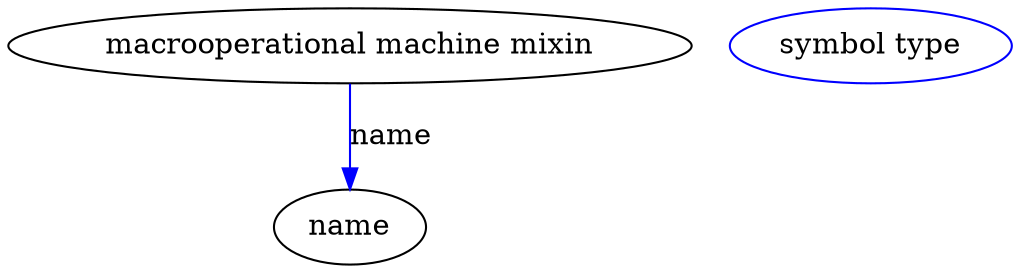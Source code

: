 digraph {
	graph [bb="0,0,480.38,123"];
	node [label="\N"];
	"macrooperational machine mixin"	 [height=0.5,
		label="macrooperational machine mixin",
		pos="163.79,105",
		width=4.5496];
	name	 [height=0.5,
		pos="163.79,18",
		width=1.011];
	"macrooperational machine mixin" -> name	 [color=blue,
		label=name,
		lp="183.79,61.5",
		pos="e,163.79,36.003 163.79,86.974 163.79,75.192 163.79,59.561 163.79,46.158",
		style=solid];
	"macrooperational machine mixin_name"	 [color=blue,
		height=0.5,
		label="symbol type",
		pos="412.79,105",
		width=1.8776];
}
